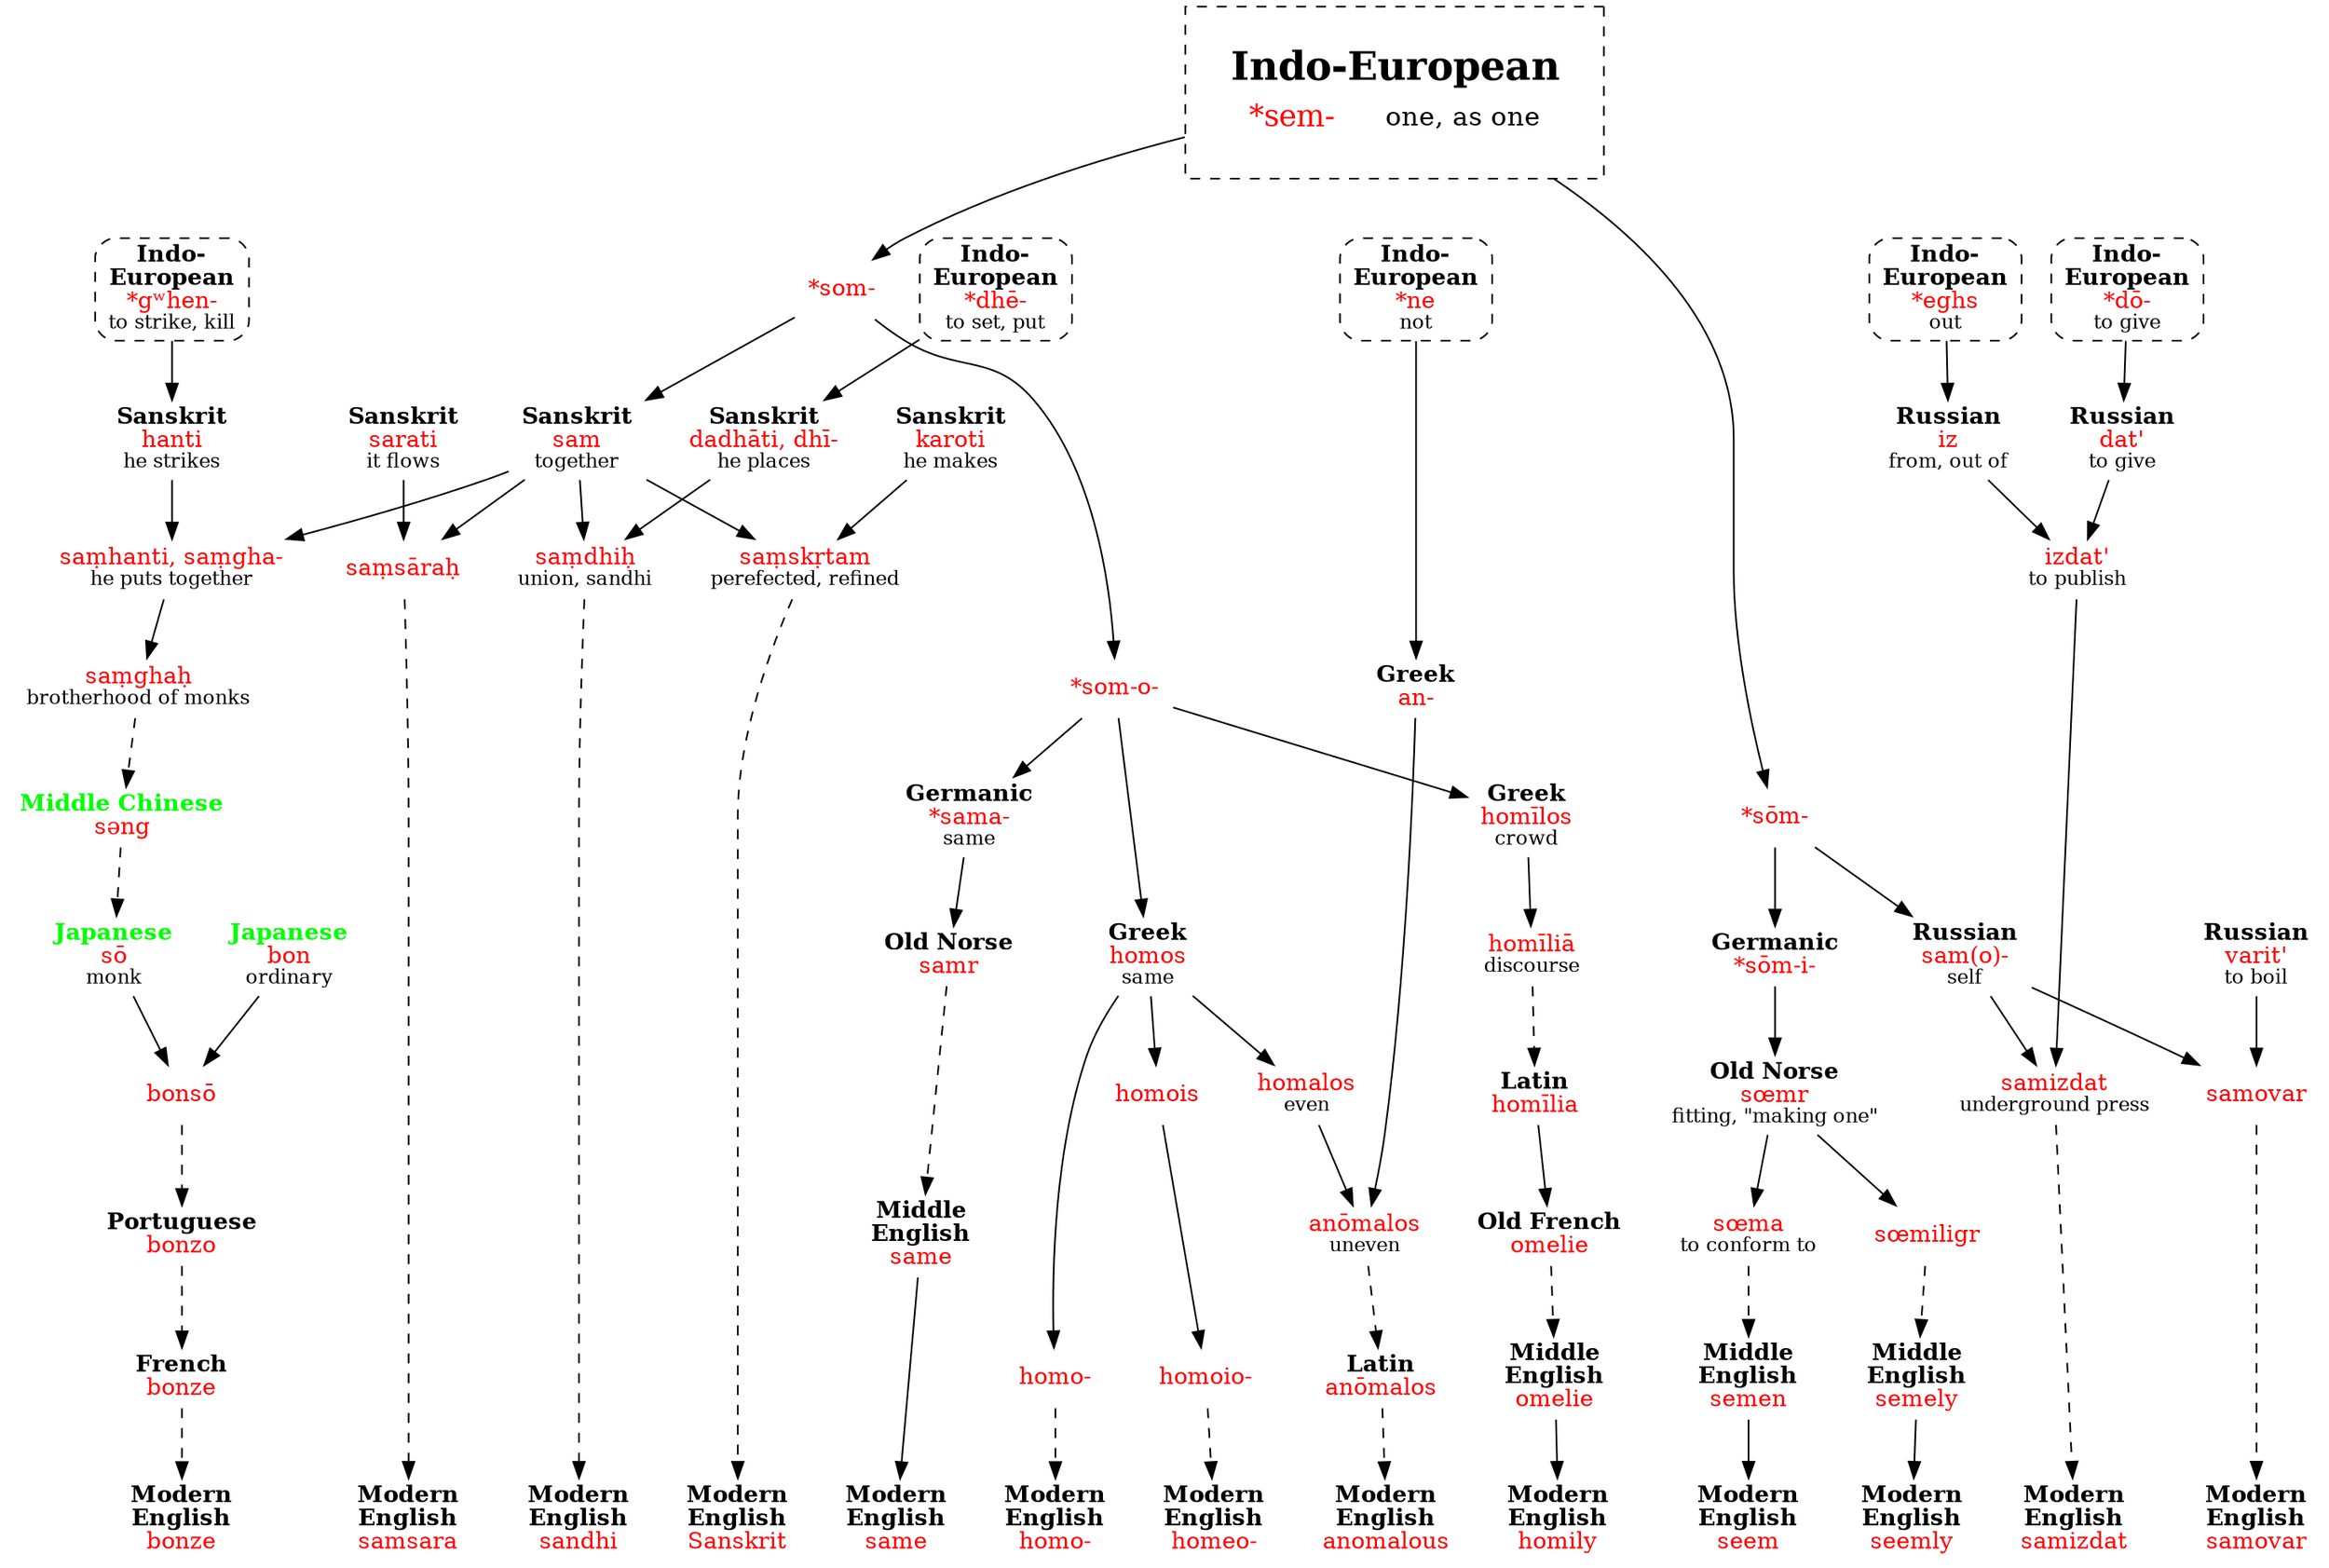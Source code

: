 strict digraph {
/* sources: AHD */
node [shape=none]

sem [label=<<table border="0"><tr><td colspan="2"><font point-size="24"><b>Indo-European</b></font></td></tr><tr><td><font point-size="18" color="red">*sem-</font></td><td><font point-size="16">one, as one</font></td></tr></table>> tooltip="Indo-European \"*sem-\" one, as one" shape=rect style=dashed peripheries=1 margin=.3 URL="sem-one0.svg"]

som [label=<<font color="red">*som-</font>>]
soom [label=<<font color="red">*sōm-</font>>]
sem -> { som soom } 

// bonze
samSk [label=<<b>Sanskrit</b><br/><font color="red">sam</font><br/><font point-size="12">together</font>>]
gwhenIE [label=<<b>Indo-<br/>European</b><br/><font color="red">*gʷhen-</font><br/><font point-size="12">to strike, kill</font>> shape=box style="dashed,rounded" URL="gwhen-strike.svg"]
hantiSk [label=<<b>Sanskrit</b><br/><font color="red">hanti</font><br/><font point-size="12">he strikes</font>>]
samhantiSk [label=<<font color="red">saṃhanti, saṃgha-</font><br/><font point-size="12">he puts together</font>>]
samghahSk [label=<<font color="red">saṃghaḥ</font><br/><font point-size="12">brotherhood of monks</font>>]
sengC [label=<<font color="green"><b>Middle Chinese</b></font><br/><font color="red">səng</font>>]
soJ [label=<<font color="green"><b>Japanese</b></font><br/><font color="red">sō</font><br/><font point-size="12">monk</font>>]
bonJ [label=<<font color="green"><b>Japanese</b></font><br/><font color="red">bon</font><br/><font point-size="12">ordinary</font>>]
bonsoJ [label=<<font color="red">bonsō</font>>]
bonzoP [label=<<b>Portuguese</b><br/><font color="red">bonzo</font>>]
bonzeF [label=<<b>French</b><br/><font color="red">bonze</font>>]
bonze [label=<<b>Modern<br/>English</b><br/><font color="red">bonze</font>>]
som -> samSk
gwhenIE -> hantiSk
{ samSk hantiSk } -> samhantiSk -> samghahSk 
samghahSk -> sengC -> soJ [style=dashed]
{ bonJ soJ } -> bonsoJ
bonsoJ -> bonzoP -> bonzeF -> bonze [style=dashed]

// samsara
saratiSk [label=<<b>Sanskrit</b><br/><font color="red">sarati</font><br/><font point-size="12">it flows</font>>]
samsarahSk [label=<<font color="red">saṃsāraḥ</font>>]
samsara [label=<<b>Modern<br/>English</b><br/><font color="red">samsara</font>>]
{ samSk saratiSk } -> samsarahSk
samsarahSk -> samsara [style=dashed]

// sandhi
dheIE [label=<<b>Indo-<br/>European</b><br/><font color="red">*dhē-</font><br/><font point-size="12">to set, put</font>> shape=box style="dashed,rounded" URL="dhe-set.svg"]
dadhatiSk [label=<<b>Sanskrit</b><br/><font color="red">dadhāti, dhī-</font><br/><font point-size="12">he places</font>>]
samdhihSk [label=<<font color="red">saṃdhiḥ</font><br/><font point-size="12">union, sandhi</font>>]
sandhi [label=<<b>Modern<br/>English</b><br/><font color="red">sandhi</font>>]
dheIE -> dadhatiSk
{ samSk dadhatiSk } -> samdhihSk
samdhihSk -> sandhi [style=dashed]

// sanskrit
karotiSk [label=<<b>Sanskrit</b><br/><font color="red">karoti</font><br/><font point-size="12">he makes</font>>]
samskrtamSk [label=<<font color="red">saṃskṛtam</font><br/><font point-size="12">perefected, refined</font>>]
sanskrit [label=<<b>Modern<br/>English</b><br/><font color="red">Sanskrit</font>>]
{ samSk karotiSk } -> samskrtamSk
samskrtamSk -> sanskrit [style=dashed]

// same
somo [label=<<font color="red">*som-o-</font>>]
samaGc [label=<<b>Germanic</b><br/><font color="red">*sama-</font><br/><font point-size="12">same</font>>]
samrON [label=<<b>Old Norse</b><br/><font color="red">samr</font>>]
sameME [label=<<b>Middle<br/>English</b><br/><font color="red">same</font>>]
same [label=<<b>Modern<br/>English</b><br/><font color="red">same</font>>]
som -> somo -> samaGc -> samrON
samrON -> sameME [style=dashed]
sameME -> same

// homo-
homosGk [label=<<b>Greek</b><br/><font color="red">homos</font><br/><font point-size="12">same</font>>]
homoGk [label=<<font color="red">homo-</font>>]
homo [label=<<b>Modern<br/>English</b><br/><font color="red">homo-</font>>]
somo -> homosGk -> homoGk
homoGk -> homo [style=dashed]

// homeo-
homoiosGk [label=<<font color="red">homois</font>>]
homoioGk [label=<<font color="red">homoio-</font>>]
homeo [label=<<b>Modern<br/>English</b><br/><font color="red">homeo-</font>>]
homosGk -> homoiosGk -> homoioGk
homoioGk -> homeo [style=dashed]

// anomalous
homalosGk [label=<<font color="red">homalos</font><br/><font point-size="12">even</font>>]
neIE [label=<<b>Indo-<br/>European</b><br/><font color="red">*ne</font><br/><font point-size="12">not</font>> shape=box style="dashed,rounded" URL="ne-not3.svg"]
anGk [label=<<b>Greek</b><br/><font color="red">an-</font>>]
anomalosGk [label=<<font color="red">anōmalos</font><br/><font point-size="12">uneven</font>>]
anomalosL [label=<<b>Latin</b><br/><font color="red">anōmalos</font>>]
anomalous [label=<<b>Modern<br/>English</b><br/><font color="red">anomalous</font>>]
homosGk -> homalosGk 
neIE -> anGk
{ anGk homalosGk } -> anomalosGk
anomalosGk -> anomalosL -> anomalous [style=dashed]

// homily
homilosGk [label=<<b>Greek</b><br/><font color="red">homīlos</font><br/><font point-size="12">crowd</font>>]
homiliaGk [label=<<font color="red">homīliā</font><br/><font point-size="12">discourse</font>>]
homiliaL [label=<<b>Latin</b><br/><font color="red">homīlia</font>>]
omelieOF [label=<<b>Old French</b><br/><font color="red">omelie</font>>]
omelieME [label=<<b>Middle<br/>English</b><br/><font color="red">omelie</font>>]
homily [label=<<b>Modern<br/>English</b><br/><font color="red">homily</font>>]
somo -> homilosGk -> homiliaGk
homiliaGk -> homiliaL [style=dashed]
homiliaL -> omelieOF
omelieOF -> omelieME [style=dashed]
omelieME -> homily

// seem
soomiGc [label=<<b>Germanic</b><br/><font color="red">*sōm-i-</font>>]
soemrON [label=<<b>Old Norse</b><br/><font color="red">sœmr</font><br/><font point-size="12">fitting, "making one"</font>>]
soemaON [label=<<font color="red">sœma</font><br/><font point-size="12">to conform to</font>>]
semenME [label=<<b>Middle<br/>English</b><br/><font color="red">semen</font>>]
seem [label=<<b>Modern<br/>English</b><br/><font color="red">seem</font>>]
soom -> soomiGc -> soemrON -> soemaON
soemaON -> semenME [style=dashed]
semenME -> seem

// seemly
soemiligrON [label=<<font color="red">sœmiligr</font>>]
semelyME [label=<<b>Middle<br/>English</b><br/><font color="red">semely</font>>]
seemly [label=<<b>Modern<br/>English</b><br/><font color="red">seemly</font>>]
soemrON -> soemiligrON
soemiligrON -> semelyME [style=dashed]
semelyME -> seemly

// samizdat
samR [label=<<b>Russian</b><br/><font color="red">sam(o)-</font><br/><font point-size="12">self</font>>]
eghsIE [label=<<b>Indo-<br/>European</b><br/><font color="red">*eghs</font><br/><font point-size="12">out</font>> shape=box style="dashed,rounded" URL="eghs-out.svg"]
izR [label=<<b>Russian</b><br/><font color="red">iz</font><br/><font point-size="12">from, out of</font>>]
doIE [label=<<b>Indo-<br/>European</b><br/><font color="red">*dō-</font><br/><font point-size="12">to give</font>> shape=box style="dashed,rounded" URL="do-give0.svg"]
datR [label=<<b>Russian</b><br/><font color="red">dat'</font><br/><font point-size="12">to give</font>>]
izdatR [label=<<font color="red">izdat'</font><br/><font point-size="12">to publish</font>>]
samizdatR [label=<<font color="red">samizdat</font><br/><font point-size="12">underground press</font>>]
samizdat [label=<<b>Modern<br/>English</b><br/><font color="red">samizdat</font>>]
soom -> samR
eghsIE -> izR
doIE -> datR
{ izR datR } -> izdatR
{ samR izdatR } -> samizdatR
samizdatR -> samizdat [style=dashed]

// samovar
varitR [label=<<b>Russian</b><br/><font color="red">varit'</font><br/><font point-size="12">to boil</font>>]
samovarR [label=<<font color="red">samovar</font>>]
samovar [label=<<b>Modern<br/>English</b><br/><font color="red">samovar</font>>]
{ samR varitR } -> samovarR
samovarR -> samovar [style=dashed]

{ rank=sink bonze samsara sandhi sanskrit same homeo homo anomalous homily seem seemly samizdat samovar }
{ rank=same gwhenIE dheIE neIE eghsIE }
}